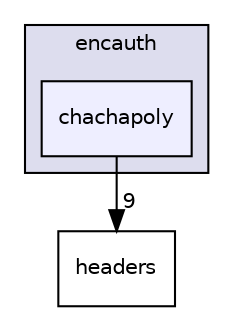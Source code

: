 digraph "M:/Office/!Doutorado/0. RepositorioSVN/HAMSTER_Prototype/branches/JINT2018/include/libtomcrypt-develop/src/encauth/chachapoly" {
  compound=true
  node [ fontsize="10", fontname="Helvetica"];
  edge [ labelfontsize="10", labelfontname="Helvetica"];
  subgraph clusterdir_92a932311463fd998893ac079b2ce026 {
    graph [ bgcolor="#ddddee", pencolor="black", label="encauth" fontname="Helvetica", fontsize="10", URL="dir_92a932311463fd998893ac079b2ce026.html"]
  dir_ef6b5cf8050a5ecb3b40ff3b371ec47d [shape=box, label="chachapoly", style="filled", fillcolor="#eeeeff", pencolor="black", URL="dir_ef6b5cf8050a5ecb3b40ff3b371ec47d.html"];
  }
  dir_a0acb8384b4122a9c7afcf2489cf4036 [shape=box label="headers" URL="dir_a0acb8384b4122a9c7afcf2489cf4036.html"];
  dir_ef6b5cf8050a5ecb3b40ff3b371ec47d->dir_a0acb8384b4122a9c7afcf2489cf4036 [headlabel="9", labeldistance=1.5 headhref="dir_000016_000026.html"];
}
